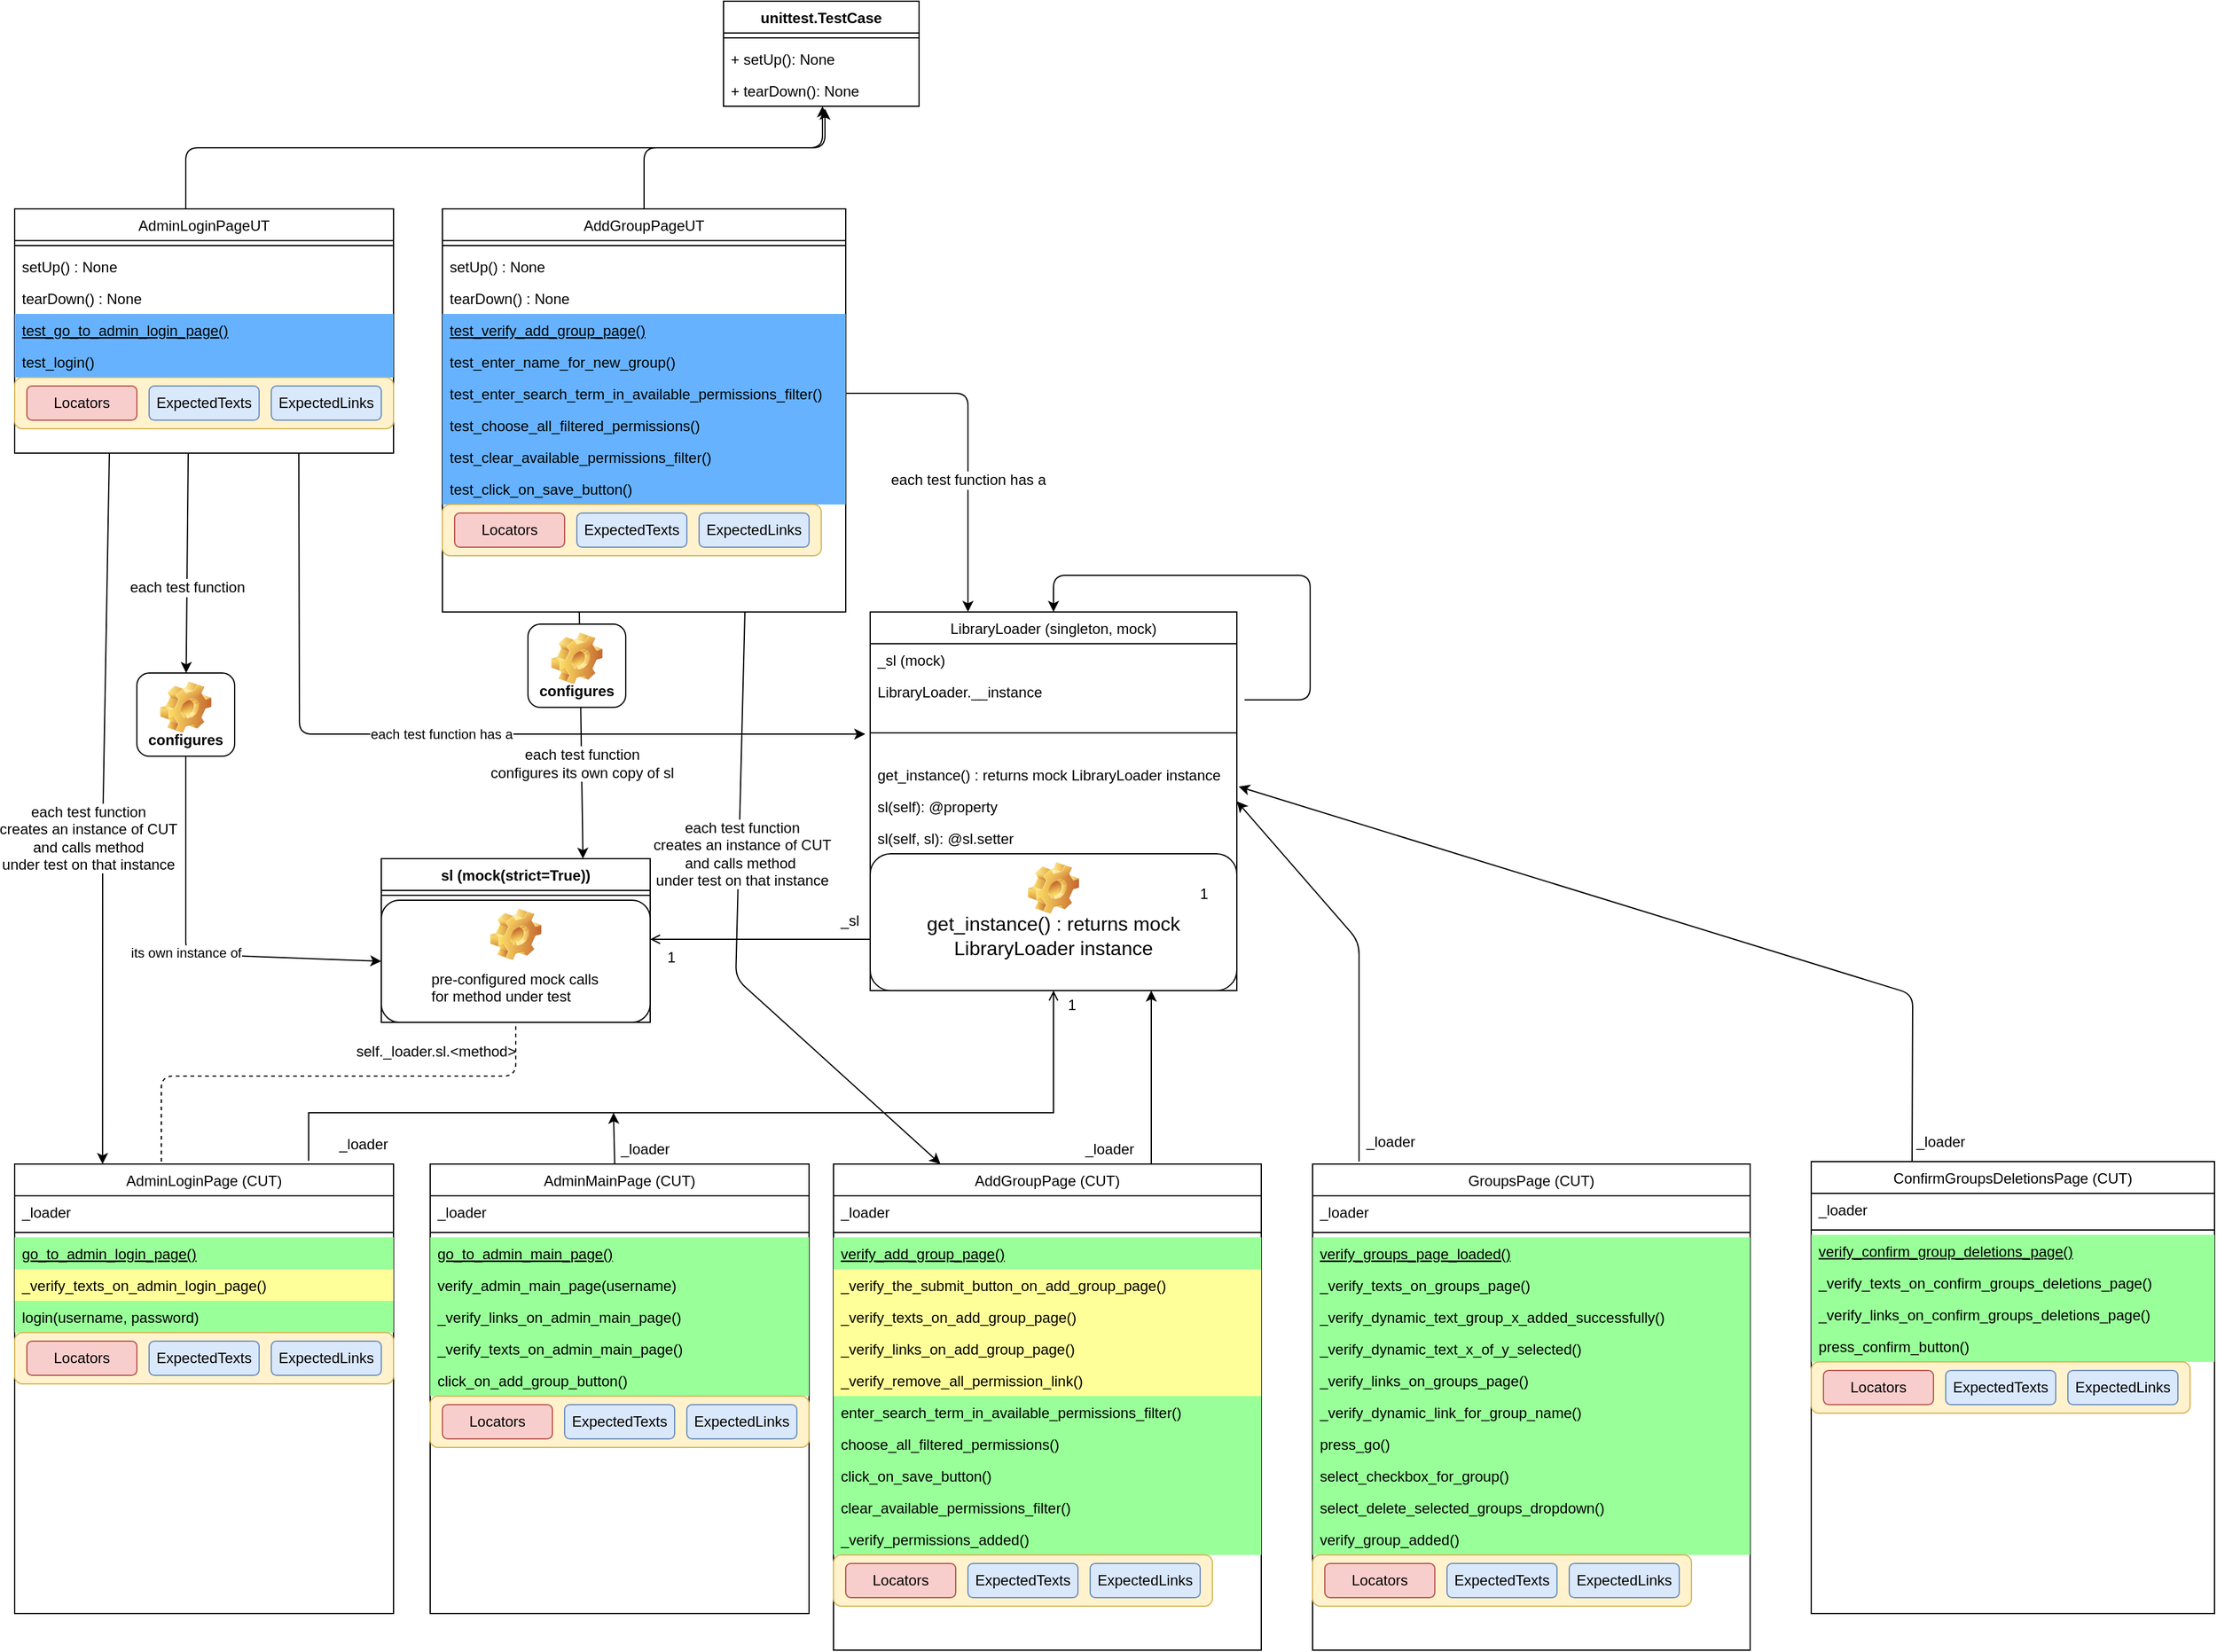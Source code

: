 <mxfile version="12.6.5" type="device"><diagram id="C5RBs43oDa-KdzZeNtuy" name="Page-1"><mxGraphModel dx="2408" dy="1980" grid="1" gridSize="10" guides="1" tooltips="1" connect="1" arrows="1" fold="1" page="1" pageScale="1" pageWidth="827" pageHeight="1169" math="0" shadow="0"><root><mxCell id="WIyWlLk6GJQsqaUBKTNV-0"/><mxCell id="WIyWlLk6GJQsqaUBKTNV-1" parent="WIyWlLk6GJQsqaUBKTNV-0"/><mxCell id="zkfFHV4jXpPFQw0GAbJ--6" value="AdminLoginPage (CUT)" style="swimlane;fontStyle=0;align=center;verticalAlign=top;childLayout=stackLayout;horizontal=1;startSize=26;horizontalStack=0;resizeParent=1;resizeLast=0;collapsible=1;marginBottom=0;rounded=0;shadow=0;strokeWidth=1;" parent="WIyWlLk6GJQsqaUBKTNV-1" vertex="1"><mxGeometry x="-260" y="352" width="310" height="368" as="geometry"><mxRectangle x="130" y="380" width="160" height="26" as="alternateBounds"/></mxGeometry></mxCell><mxCell id="zkfFHV4jXpPFQw0GAbJ--8" value="_loader" style="text;align=left;verticalAlign=top;spacingLeft=4;spacingRight=4;overflow=hidden;rotatable=0;points=[[0,0.5],[1,0.5]];portConstraint=eastwest;rounded=0;shadow=0;html=0;" parent="zkfFHV4jXpPFQw0GAbJ--6" vertex="1"><mxGeometry y="26" width="310" height="26" as="geometry"/></mxCell><mxCell id="zkfFHV4jXpPFQw0GAbJ--9" value="" style="line;html=1;strokeWidth=1;align=left;verticalAlign=middle;spacingTop=-1;spacingLeft=3;spacingRight=3;rotatable=0;labelPosition=right;points=[];portConstraint=eastwest;" parent="zkfFHV4jXpPFQw0GAbJ--6" vertex="1"><mxGeometry y="52" width="310" height="8" as="geometry"/></mxCell><mxCell id="zkfFHV4jXpPFQw0GAbJ--10" value="go_to_admin_login_page()" style="text;align=left;verticalAlign=top;spacingLeft=4;spacingRight=4;overflow=hidden;rotatable=0;points=[[0,0.5],[1,0.5]];portConstraint=eastwest;fontStyle=4;fillColor=#99FF99;" parent="zkfFHV4jXpPFQw0GAbJ--6" vertex="1"><mxGeometry y="60" width="310" height="26" as="geometry"/></mxCell><mxCell id="zkfFHV4jXpPFQw0GAbJ--11" value="_verify_texts_on_admin_login_page()&#10;" style="text;align=left;verticalAlign=top;spacingLeft=4;spacingRight=4;overflow=hidden;rotatable=0;points=[[0,0.5],[1,0.5]];portConstraint=eastwest;fillColor=#FFFF99;" parent="zkfFHV4jXpPFQw0GAbJ--6" vertex="1"><mxGeometry y="86" width="310" height="26" as="geometry"/></mxCell><mxCell id="45nEf61twgFNZZXintzG-1" value="login(username, password)" style="text;align=left;verticalAlign=top;spacingLeft=4;spacingRight=4;overflow=hidden;rotatable=0;points=[[0,0.5],[1,0.5]];portConstraint=eastwest;fillColor=#99FF99;" parent="zkfFHV4jXpPFQw0GAbJ--6" vertex="1"><mxGeometry y="112" width="310" height="26" as="geometry"/></mxCell><mxCell id="45nEf61twgFNZZXintzG-102" value="" style="group" parent="zkfFHV4jXpPFQw0GAbJ--6" vertex="1" connectable="0"><mxGeometry y="138" width="310" height="42" as="geometry"/></mxCell><mxCell id="45nEf61twgFNZZXintzG-103" value="" style="rounded=1;whiteSpace=wrap;html=1;fillColor=#fff2cc;strokeColor=#d6b656;" parent="45nEf61twgFNZZXintzG-102" vertex="1"><mxGeometry width="310" height="42" as="geometry"/></mxCell><mxCell id="45nEf61twgFNZZXintzG-104" value="Locators" style="rounded=1;whiteSpace=wrap;html=1;fillColor=#f8cecc;strokeColor=#b85450;" parent="45nEf61twgFNZZXintzG-102" vertex="1"><mxGeometry x="10" y="7" width="90" height="28" as="geometry"/></mxCell><mxCell id="45nEf61twgFNZZXintzG-105" value="ExpectedTexts" style="rounded=1;whiteSpace=wrap;html=1;fillColor=#dae8fc;strokeColor=#6c8ebf;" parent="45nEf61twgFNZZXintzG-102" vertex="1"><mxGeometry x="110" y="7" width="90" height="28" as="geometry"/></mxCell><mxCell id="45nEf61twgFNZZXintzG-106" value="ExpectedLinks" style="rounded=1;whiteSpace=wrap;html=1;fillColor=#dae8fc;strokeColor=#6c8ebf;" parent="45nEf61twgFNZZXintzG-102" vertex="1"><mxGeometry x="210" y="7" width="90" height="28" as="geometry"/></mxCell><mxCell id="zkfFHV4jXpPFQw0GAbJ--17" value="LibraryLoader (singleton, mock)" style="swimlane;fontStyle=0;align=center;verticalAlign=top;childLayout=stackLayout;horizontal=1;startSize=26;horizontalStack=0;resizeParent=1;resizeLast=0;collapsible=1;marginBottom=0;rounded=0;shadow=0;strokeWidth=1;" parent="WIyWlLk6GJQsqaUBKTNV-1" vertex="1"><mxGeometry x="440" y="-100" width="300" height="310" as="geometry"><mxRectangle x="550" y="140" width="160" height="26" as="alternateBounds"/></mxGeometry></mxCell><mxCell id="zkfFHV4jXpPFQw0GAbJ--18" value="_sl (mock)" style="text;align=left;verticalAlign=top;spacingLeft=4;spacingRight=4;overflow=hidden;rotatable=0;points=[[0,0.5],[1,0.5]];portConstraint=eastwest;" parent="zkfFHV4jXpPFQw0GAbJ--17" vertex="1"><mxGeometry y="26" width="300" height="26" as="geometry"/></mxCell><mxCell id="45nEf61twgFNZZXintzG-6" value="LibraryLoader.__instance" style="text;align=left;verticalAlign=top;spacingLeft=4;spacingRight=4;overflow=hidden;rotatable=0;points=[[0,0.5],[1,0.5]];portConstraint=eastwest;" parent="zkfFHV4jXpPFQw0GAbJ--17" vertex="1"><mxGeometry y="52" width="300" height="26" as="geometry"/></mxCell><mxCell id="zkfFHV4jXpPFQw0GAbJ--23" value="" style="line;html=1;strokeWidth=1;align=left;verticalAlign=middle;spacingTop=-1;spacingLeft=3;spacingRight=3;rotatable=0;labelPosition=right;points=[];portConstraint=eastwest;" parent="zkfFHV4jXpPFQw0GAbJ--17" vertex="1"><mxGeometry y="78" width="300" height="42" as="geometry"/></mxCell><mxCell id="zkfFHV4jXpPFQw0GAbJ--24" value="get_instance() : returns mock LibraryLoader instance&#10;" style="text;align=left;verticalAlign=top;spacingLeft=4;spacingRight=4;overflow=hidden;rotatable=0;points=[[0,0.5],[1,0.5]];portConstraint=eastwest;" parent="zkfFHV4jXpPFQw0GAbJ--17" vertex="1"><mxGeometry y="120" width="300" height="26" as="geometry"/></mxCell><mxCell id="zkfFHV4jXpPFQw0GAbJ--25" value="sl(self): @property" style="text;align=left;verticalAlign=top;spacingLeft=4;spacingRight=4;overflow=hidden;rotatable=0;points=[[0,0.5],[1,0.5]];portConstraint=eastwest;" parent="zkfFHV4jXpPFQw0GAbJ--17" vertex="1"><mxGeometry y="146" width="300" height="26" as="geometry"/></mxCell><mxCell id="45nEf61twgFNZZXintzG-7" value="" style="endArrow=classic;html=1;exitX=1.021;exitY=0.769;exitDx=0;exitDy=0;exitPerimeter=0;entryX=0.5;entryY=0;entryDx=0;entryDy=0;" parent="zkfFHV4jXpPFQw0GAbJ--17" source="45nEf61twgFNZZXintzG-6" target="zkfFHV4jXpPFQw0GAbJ--17" edge="1"><mxGeometry width="50" height="50" relative="1" as="geometry"><mxPoint x="192" y="140" as="sourcePoint"/><mxPoint x="242" y="90" as="targetPoint"/><Array as="points"><mxPoint x="360" y="72"/><mxPoint x="360" y="-30"/><mxPoint x="150" y="-30"/></Array></mxGeometry></mxCell><mxCell id="45nEf61twgFNZZXintzG-3" value="sl(self, sl): @sl.setter" style="text;align=left;verticalAlign=top;spacingLeft=4;spacingRight=4;overflow=hidden;rotatable=0;points=[[0,0.5],[1,0.5]];portConstraint=eastwest;" parent="zkfFHV4jXpPFQw0GAbJ--17" vertex="1"><mxGeometry y="172" width="300" height="26" as="geometry"/></mxCell><mxCell id="bn3jeHmSIqPoJ-VUPRIi-50" value="&lt;span style=&quot;font-size: medium ; font-weight: 400 ; white-space: normal&quot;&gt;get_instance() : returns mock LibraryLoader instance&lt;/span&gt;&lt;div style=&quot;font-size: medium ; font-weight: 400 ; white-space: normal ; padding: 0px ; margin: 0px&quot;&gt;&lt;br style=&quot;padding: 0px ; margin: 0px ; font-size: 12px ; white-space: nowrap&quot;&gt;&lt;/div&gt;" style="label;whiteSpace=wrap;html=1;align=center;verticalAlign=bottom;spacingLeft=0;spacingBottom=4;imageAlign=center;imageVerticalAlign=top;image=img/clipart/Gear_128x128.png" parent="zkfFHV4jXpPFQw0GAbJ--17" vertex="1"><mxGeometry y="198" width="300" height="112" as="geometry"/></mxCell><mxCell id="zkfFHV4jXpPFQw0GAbJ--26" value="" style="endArrow=open;shadow=0;strokeWidth=1;strokeColor=#000000;rounded=0;endFill=1;edgeStyle=elbowEdgeStyle;elbow=vertical;exitX=0.776;exitY=-0.007;exitDx=0;exitDy=0;exitPerimeter=0;" parent="WIyWlLk6GJQsqaUBKTNV-1" source="zkfFHV4jXpPFQw0GAbJ--6" target="zkfFHV4jXpPFQw0GAbJ--17" edge="1"><mxGeometry x="0.5" y="41" relative="1" as="geometry"><mxPoint x="380" y="192" as="sourcePoint"/><mxPoint x="540" y="192" as="targetPoint"/><mxPoint x="-40" y="32" as="offset"/><Array as="points"><mxPoint x="270" y="310"/></Array></mxGeometry></mxCell><mxCell id="zkfFHV4jXpPFQw0GAbJ--28" value="1" style="resizable=0;align=right;verticalAlign=bottom;labelBackgroundColor=none;fontSize=12;" parent="zkfFHV4jXpPFQw0GAbJ--26" connectable="0" vertex="1"><mxGeometry x="1" relative="1" as="geometry"><mxPoint x="20" y="20.44" as="offset"/></mxGeometry></mxCell><mxCell id="zkfFHV4jXpPFQw0GAbJ--29" value="_loader" style="text;html=1;resizable=0;points=[];;align=center;verticalAlign=middle;labelBackgroundColor=none;rounded=0;shadow=0;strokeWidth=1;fontSize=12;" parent="zkfFHV4jXpPFQw0GAbJ--26" vertex="1" connectable="0"><mxGeometry x="0.5" y="49" relative="1" as="geometry"><mxPoint x="-478.14" y="75" as="offset"/></mxGeometry></mxCell><mxCell id="45nEf61twgFNZZXintzG-9" value="1" style="resizable=0;align=right;verticalAlign=bottom;labelBackgroundColor=none;fontSize=12;" parent="WIyWlLk6GJQsqaUBKTNV-1" connectable="0" vertex="1"><mxGeometry x="740" y="370" as="geometry"><mxPoint x="-22" y="-230.56" as="offset"/></mxGeometry></mxCell><mxCell id="45nEf61twgFNZZXintzG-13" value="AdminMainPage (CUT)" style="swimlane;fontStyle=0;align=center;verticalAlign=top;childLayout=stackLayout;horizontal=1;startSize=26;horizontalStack=0;resizeParent=1;resizeLast=0;collapsible=1;marginBottom=0;rounded=0;shadow=0;strokeWidth=1;" parent="WIyWlLk6GJQsqaUBKTNV-1" vertex="1"><mxGeometry x="80" y="352" width="310" height="368" as="geometry"><mxRectangle x="130" y="380" width="160" height="26" as="alternateBounds"/></mxGeometry></mxCell><mxCell id="45nEf61twgFNZZXintzG-15" value="_loader" style="text;align=left;verticalAlign=top;spacingLeft=4;spacingRight=4;overflow=hidden;rotatable=0;points=[[0,0.5],[1,0.5]];portConstraint=eastwest;rounded=0;shadow=0;html=0;" parent="45nEf61twgFNZZXintzG-13" vertex="1"><mxGeometry y="26" width="310" height="26" as="geometry"/></mxCell><mxCell id="45nEf61twgFNZZXintzG-16" value="" style="line;html=1;strokeWidth=1;align=left;verticalAlign=middle;spacingTop=-1;spacingLeft=3;spacingRight=3;rotatable=0;labelPosition=right;points=[];portConstraint=eastwest;" parent="45nEf61twgFNZZXintzG-13" vertex="1"><mxGeometry y="52" width="310" height="8" as="geometry"/></mxCell><mxCell id="45nEf61twgFNZZXintzG-17" value="go_to_admin_main_page()" style="text;align=left;verticalAlign=top;spacingLeft=4;spacingRight=4;overflow=hidden;rotatable=0;points=[[0,0.5],[1,0.5]];portConstraint=eastwest;fontStyle=4;fillColor=#99FF99;" parent="45nEf61twgFNZZXintzG-13" vertex="1"><mxGeometry y="60" width="310" height="26" as="geometry"/></mxCell><mxCell id="45nEf61twgFNZZXintzG-18" value="verify_admin_main_page(username)" style="text;align=left;verticalAlign=top;spacingLeft=4;spacingRight=4;overflow=hidden;rotatable=0;points=[[0,0.5],[1,0.5]];portConstraint=eastwest;fillColor=#99FF99;" parent="45nEf61twgFNZZXintzG-13" vertex="1"><mxGeometry y="86" width="310" height="26" as="geometry"/></mxCell><mxCell id="45nEf61twgFNZZXintzG-19" value="_verify_links_on_admin_main_page()&#10;" style="text;align=left;verticalAlign=top;spacingLeft=4;spacingRight=4;overflow=hidden;rotatable=0;points=[[0,0.5],[1,0.5]];portConstraint=eastwest;fillColor=#99FF99;" parent="45nEf61twgFNZZXintzG-13" vertex="1"><mxGeometry y="112" width="310" height="26" as="geometry"/></mxCell><mxCell id="45nEf61twgFNZZXintzG-20" value="_verify_texts_on_admin_main_page()" style="text;align=left;verticalAlign=top;spacingLeft=4;spacingRight=4;overflow=hidden;rotatable=0;points=[[0,0.5],[1,0.5]];portConstraint=eastwest;fillColor=#99FF99;" parent="45nEf61twgFNZZXintzG-13" vertex="1"><mxGeometry y="138" width="310" height="26" as="geometry"/></mxCell><mxCell id="45nEf61twgFNZZXintzG-2" value="click_on_add_group_button()" style="text;align=left;verticalAlign=top;spacingLeft=4;spacingRight=4;overflow=hidden;rotatable=0;points=[[0,0.5],[1,0.5]];portConstraint=eastwest;fillColor=#99FF99;" parent="45nEf61twgFNZZXintzG-13" vertex="1"><mxGeometry y="164" width="310" height="26" as="geometry"/></mxCell><mxCell id="JrODPEJ2eYN3yKJltWJK-0" value="" style="group" parent="45nEf61twgFNZZXintzG-13" vertex="1" connectable="0"><mxGeometry y="190" width="310" height="42" as="geometry"/></mxCell><mxCell id="JrODPEJ2eYN3yKJltWJK-1" value="" style="rounded=1;whiteSpace=wrap;html=1;fillColor=#fff2cc;strokeColor=#d6b656;" parent="JrODPEJ2eYN3yKJltWJK-0" vertex="1"><mxGeometry width="310" height="42" as="geometry"/></mxCell><mxCell id="JrODPEJ2eYN3yKJltWJK-2" value="Locators" style="rounded=1;whiteSpace=wrap;html=1;fillColor=#f8cecc;strokeColor=#b85450;" parent="JrODPEJ2eYN3yKJltWJK-0" vertex="1"><mxGeometry x="10" y="7" width="90" height="28" as="geometry"/></mxCell><mxCell id="JrODPEJ2eYN3yKJltWJK-3" value="ExpectedTexts" style="rounded=1;whiteSpace=wrap;html=1;fillColor=#dae8fc;strokeColor=#6c8ebf;" parent="JrODPEJ2eYN3yKJltWJK-0" vertex="1"><mxGeometry x="110" y="7" width="90" height="28" as="geometry"/></mxCell><mxCell id="JrODPEJ2eYN3yKJltWJK-4" value="ExpectedLinks" style="rounded=1;whiteSpace=wrap;html=1;fillColor=#dae8fc;strokeColor=#6c8ebf;" parent="JrODPEJ2eYN3yKJltWJK-0" vertex="1"><mxGeometry x="210" y="7" width="90" height="28" as="geometry"/></mxCell><mxCell id="45nEf61twgFNZZXintzG-21" value="AddGroupPage (CUT)" style="swimlane;fontStyle=0;align=center;verticalAlign=top;childLayout=stackLayout;horizontal=1;startSize=26;horizontalStack=0;resizeParent=1;resizeLast=0;collapsible=1;marginBottom=0;rounded=0;shadow=0;strokeWidth=1;" parent="WIyWlLk6GJQsqaUBKTNV-1" vertex="1"><mxGeometry x="410" y="352" width="350" height="398" as="geometry"><mxRectangle x="130" y="380" width="160" height="26" as="alternateBounds"/></mxGeometry></mxCell><mxCell id="45nEf61twgFNZZXintzG-23" value="_loader" style="text;align=left;verticalAlign=top;spacingLeft=4;spacingRight=4;overflow=hidden;rotatable=0;points=[[0,0.5],[1,0.5]];portConstraint=eastwest;rounded=0;shadow=0;html=0;" parent="45nEf61twgFNZZXintzG-21" vertex="1"><mxGeometry y="26" width="350" height="26" as="geometry"/></mxCell><mxCell id="45nEf61twgFNZZXintzG-24" value="" style="line;html=1;strokeWidth=1;align=left;verticalAlign=middle;spacingTop=-1;spacingLeft=3;spacingRight=3;rotatable=0;labelPosition=right;points=[];portConstraint=eastwest;" parent="45nEf61twgFNZZXintzG-21" vertex="1"><mxGeometry y="52" width="350" height="8" as="geometry"/></mxCell><mxCell id="45nEf61twgFNZZXintzG-25" value="verify_add_group_page()" style="text;align=left;verticalAlign=top;spacingLeft=4;spacingRight=4;overflow=hidden;rotatable=0;points=[[0,0.5],[1,0.5]];portConstraint=eastwest;fontStyle=4;fillColor=#99FF99;" parent="45nEf61twgFNZZXintzG-21" vertex="1"><mxGeometry y="60" width="350" height="26" as="geometry"/></mxCell><mxCell id="45nEf61twgFNZZXintzG-26" value="_verify_the_submit_button_on_add_group_page()" style="text;align=left;verticalAlign=top;spacingLeft=4;spacingRight=4;overflow=hidden;rotatable=0;points=[[0,0.5],[1,0.5]];portConstraint=eastwest;fillColor=#FFFF99;" parent="45nEf61twgFNZZXintzG-21" vertex="1"><mxGeometry y="86" width="350" height="26" as="geometry"/></mxCell><mxCell id="45nEf61twgFNZZXintzG-27" value="_verify_texts_on_add_group_page()&#10;" style="text;align=left;verticalAlign=top;spacingLeft=4;spacingRight=4;overflow=hidden;rotatable=0;points=[[0,0.5],[1,0.5]];portConstraint=eastwest;fillColor=#FFFF99;" parent="45nEf61twgFNZZXintzG-21" vertex="1"><mxGeometry y="112" width="350" height="26" as="geometry"/></mxCell><mxCell id="45nEf61twgFNZZXintzG-28" value="_verify_links_on_add_group_page()" style="text;align=left;verticalAlign=top;spacingLeft=4;spacingRight=4;overflow=hidden;rotatable=0;points=[[0,0.5],[1,0.5]];portConstraint=eastwest;fillColor=#FFFF99;" parent="45nEf61twgFNZZXintzG-21" vertex="1"><mxGeometry y="138" width="350" height="26" as="geometry"/></mxCell><mxCell id="45nEf61twgFNZZXintzG-41" value="_verify_remove_all_permission_link()" style="text;align=left;verticalAlign=top;spacingLeft=4;spacingRight=4;overflow=hidden;rotatable=0;points=[[0,0.5],[1,0.5]];portConstraint=eastwest;fillColor=#FFFF99;" parent="45nEf61twgFNZZXintzG-21" vertex="1"><mxGeometry y="164" width="350" height="26" as="geometry"/></mxCell><mxCell id="45nEf61twgFNZZXintzG-42" value="enter_search_term_in_available_permissions_filter()" style="text;align=left;verticalAlign=top;spacingLeft=4;spacingRight=4;overflow=hidden;rotatable=0;points=[[0,0.5],[1,0.5]];portConstraint=eastwest;fillColor=#99FF99;" parent="45nEf61twgFNZZXintzG-21" vertex="1"><mxGeometry y="190" width="350" height="26" as="geometry"/></mxCell><mxCell id="45nEf61twgFNZZXintzG-43" value="choose_all_filtered_permissions()" style="text;align=left;verticalAlign=top;spacingLeft=4;spacingRight=4;overflow=hidden;rotatable=0;points=[[0,0.5],[1,0.5]];portConstraint=eastwest;fillColor=#99FF99;" parent="45nEf61twgFNZZXintzG-21" vertex="1"><mxGeometry y="216" width="350" height="26" as="geometry"/></mxCell><mxCell id="45nEf61twgFNZZXintzG-46" value="click_on_save_button()" style="text;align=left;verticalAlign=top;spacingLeft=4;spacingRight=4;overflow=hidden;rotatable=0;points=[[0,0.5],[1,0.5]];portConstraint=eastwest;fillColor=#99FF99;" parent="45nEf61twgFNZZXintzG-21" vertex="1"><mxGeometry y="242" width="350" height="26" as="geometry"/></mxCell><mxCell id="45nEf61twgFNZZXintzG-45" value="clear_available_permissions_filter()" style="text;align=left;verticalAlign=top;spacingLeft=4;spacingRight=4;overflow=hidden;rotatable=0;points=[[0,0.5],[1,0.5]];portConstraint=eastwest;fillColor=#99FF99;" parent="45nEf61twgFNZZXintzG-21" vertex="1"><mxGeometry y="268" width="350" height="26" as="geometry"/></mxCell><mxCell id="45nEf61twgFNZZXintzG-44" value="_verify_permissions_added()" style="text;align=left;verticalAlign=top;spacingLeft=4;spacingRight=4;overflow=hidden;rotatable=0;points=[[0,0.5],[1,0.5]];portConstraint=eastwest;fillColor=#99FF99;" parent="45nEf61twgFNZZXintzG-21" vertex="1"><mxGeometry y="294" width="350" height="26" as="geometry"/></mxCell><mxCell id="45nEf61twgFNZZXintzG-113" value="" style="group" parent="45nEf61twgFNZZXintzG-21" vertex="1" connectable="0"><mxGeometry y="320" width="350" height="42" as="geometry"/></mxCell><mxCell id="45nEf61twgFNZZXintzG-114" value="" style="rounded=1;whiteSpace=wrap;html=1;fillColor=#fff2cc;strokeColor=#d6b656;" parent="45nEf61twgFNZZXintzG-113" vertex="1"><mxGeometry width="310" height="42" as="geometry"/></mxCell><mxCell id="45nEf61twgFNZZXintzG-115" value="Locators" style="rounded=1;whiteSpace=wrap;html=1;fillColor=#f8cecc;strokeColor=#b85450;" parent="45nEf61twgFNZZXintzG-113" vertex="1"><mxGeometry x="10" y="7" width="90" height="28" as="geometry"/></mxCell><mxCell id="45nEf61twgFNZZXintzG-116" value="ExpectedTexts" style="rounded=1;whiteSpace=wrap;html=1;fillColor=#dae8fc;strokeColor=#6c8ebf;" parent="45nEf61twgFNZZXintzG-113" vertex="1"><mxGeometry x="110" y="7" width="90" height="28" as="geometry"/></mxCell><mxCell id="45nEf61twgFNZZXintzG-117" value="ExpectedLinks" style="rounded=1;whiteSpace=wrap;html=1;fillColor=#dae8fc;strokeColor=#6c8ebf;" parent="45nEf61twgFNZZXintzG-113" vertex="1"><mxGeometry x="210" y="7" width="90" height="28" as="geometry"/></mxCell><mxCell id="45nEf61twgFNZZXintzG-29" value="" style="endArrow=classic;html=1;" parent="WIyWlLk6GJQsqaUBKTNV-1" source="45nEf61twgFNZZXintzG-13" edge="1"><mxGeometry width="50" height="50" relative="1" as="geometry"><mxPoint x="230" y="331.289" as="sourcePoint"/><mxPoint x="230" y="310" as="targetPoint"/></mxGeometry></mxCell><mxCell id="45nEf61twgFNZZXintzG-34" value="_loader" style="text;align=left;verticalAlign=top;spacingLeft=4;spacingRight=4;overflow=hidden;rotatable=0;points=[[0,0.5],[1,0.5]];portConstraint=eastwest;rounded=0;shadow=0;html=0;" parent="WIyWlLk6GJQsqaUBKTNV-1" vertex="1"><mxGeometry x="230" y="326" width="60" height="26" as="geometry"/></mxCell><mxCell id="45nEf61twgFNZZXintzG-35" value="_loader" style="text;align=left;verticalAlign=top;spacingLeft=4;spacingRight=4;overflow=hidden;rotatable=0;points=[[0,0.5],[1,0.5]];portConstraint=eastwest;rounded=0;shadow=0;html=0;" parent="WIyWlLk6GJQsqaUBKTNV-1" vertex="1"><mxGeometry x="610" y="326" width="60" height="26" as="geometry"/></mxCell><mxCell id="45nEf61twgFNZZXintzG-47" value="GroupsPage (CUT)" style="swimlane;fontStyle=0;align=center;verticalAlign=top;childLayout=stackLayout;horizontal=1;startSize=26;horizontalStack=0;resizeParent=1;resizeLast=0;collapsible=1;marginBottom=0;rounded=0;shadow=0;strokeWidth=1;" parent="WIyWlLk6GJQsqaUBKTNV-1" vertex="1"><mxGeometry x="802" y="352" width="358" height="398" as="geometry"><mxRectangle x="130" y="380" width="160" height="26" as="alternateBounds"/></mxGeometry></mxCell><mxCell id="45nEf61twgFNZZXintzG-49" value="_loader" style="text;align=left;verticalAlign=top;spacingLeft=4;spacingRight=4;overflow=hidden;rotatable=0;points=[[0,0.5],[1,0.5]];portConstraint=eastwest;rounded=0;shadow=0;html=0;" parent="45nEf61twgFNZZXintzG-47" vertex="1"><mxGeometry y="26" width="358" height="26" as="geometry"/></mxCell><mxCell id="45nEf61twgFNZZXintzG-50" value="" style="line;html=1;strokeWidth=1;align=left;verticalAlign=middle;spacingTop=-1;spacingLeft=3;spacingRight=3;rotatable=0;labelPosition=right;points=[];portConstraint=eastwest;" parent="45nEf61twgFNZZXintzG-47" vertex="1"><mxGeometry y="52" width="358" height="8" as="geometry"/></mxCell><mxCell id="45nEf61twgFNZZXintzG-51" value="verify_groups_page_loaded()" style="text;align=left;verticalAlign=top;spacingLeft=4;spacingRight=4;overflow=hidden;rotatable=0;points=[[0,0.5],[1,0.5]];portConstraint=eastwest;fontStyle=4;shadow=0;fillColor=#99FF99;" parent="45nEf61twgFNZZXintzG-47" vertex="1"><mxGeometry y="60" width="358" height="26" as="geometry"/></mxCell><mxCell id="45nEf61twgFNZZXintzG-52" value="_verify_texts_on_groups_page()" style="text;align=left;verticalAlign=top;spacingLeft=4;spacingRight=4;overflow=hidden;rotatable=0;points=[[0,0.5],[1,0.5]];portConstraint=eastwest;shadow=0;fillColor=#99FF99;" parent="45nEf61twgFNZZXintzG-47" vertex="1"><mxGeometry y="86" width="358" height="26" as="geometry"/></mxCell><mxCell id="45nEf61twgFNZZXintzG-53" value="_verify_dynamic_text_group_x_added_successfully()" style="text;align=left;verticalAlign=top;spacingLeft=4;spacingRight=4;overflow=hidden;rotatable=0;points=[[0,0.5],[1,0.5]];portConstraint=eastwest;shadow=0;fillColor=#99FF99;" parent="45nEf61twgFNZZXintzG-47" vertex="1"><mxGeometry y="112" width="358" height="26" as="geometry"/></mxCell><mxCell id="45nEf61twgFNZZXintzG-54" value="_verify_dynamic_text_x_of_y_selected()" style="text;align=left;verticalAlign=top;spacingLeft=4;spacingRight=4;overflow=hidden;rotatable=0;points=[[0,0.5],[1,0.5]];portConstraint=eastwest;shadow=0;fillColor=#99FF99;" parent="45nEf61twgFNZZXintzG-47" vertex="1"><mxGeometry y="138" width="358" height="26" as="geometry"/></mxCell><mxCell id="45nEf61twgFNZZXintzG-56" value="_verify_links_on_groups_page()&#10;" style="text;align=left;verticalAlign=top;spacingLeft=4;spacingRight=4;overflow=hidden;rotatable=0;points=[[0,0.5],[1,0.5]];portConstraint=eastwest;shadow=0;fillColor=#99FF99;" parent="45nEf61twgFNZZXintzG-47" vertex="1"><mxGeometry y="164" width="358" height="26" as="geometry"/></mxCell><mxCell id="45nEf61twgFNZZXintzG-57" value="_verify_dynamic_link_for_group_name()" style="text;align=left;verticalAlign=top;spacingLeft=4;spacingRight=4;overflow=hidden;rotatable=0;points=[[0,0.5],[1,0.5]];portConstraint=eastwest;shadow=0;fillColor=#99FF99;" parent="45nEf61twgFNZZXintzG-47" vertex="1"><mxGeometry y="190" width="358" height="26" as="geometry"/></mxCell><mxCell id="45nEf61twgFNZZXintzG-61" value="press_go()" style="text;align=left;verticalAlign=top;spacingLeft=4;spacingRight=4;overflow=hidden;rotatable=0;points=[[0,0.5],[1,0.5]];portConstraint=eastwest;shadow=0;fillColor=#99FF99;" parent="45nEf61twgFNZZXintzG-47" vertex="1"><mxGeometry y="216" width="358" height="26" as="geometry"/></mxCell><mxCell id="45nEf61twgFNZZXintzG-59" value="select_checkbox_for_group()" style="text;align=left;verticalAlign=top;spacingLeft=4;spacingRight=4;overflow=hidden;rotatable=0;points=[[0,0.5],[1,0.5]];portConstraint=eastwest;shadow=0;fillColor=#99FF99;" parent="45nEf61twgFNZZXintzG-47" vertex="1"><mxGeometry y="242" width="358" height="26" as="geometry"/></mxCell><mxCell id="45nEf61twgFNZZXintzG-60" value="select_delete_selected_groups_dropdown()" style="text;align=left;verticalAlign=top;spacingLeft=4;spacingRight=4;overflow=hidden;rotatable=0;points=[[0,0.5],[1,0.5]];portConstraint=eastwest;shadow=0;fillColor=#99FF99;" parent="45nEf61twgFNZZXintzG-47" vertex="1"><mxGeometry y="268" width="358" height="26" as="geometry"/></mxCell><mxCell id="45nEf61twgFNZZXintzG-58" value="verify_group_added()" style="text;align=left;verticalAlign=top;spacingLeft=4;spacingRight=4;overflow=hidden;rotatable=0;points=[[0,0.5],[1,0.5]];portConstraint=eastwest;shadow=0;fillColor=#99FF99;" parent="45nEf61twgFNZZXintzG-47" vertex="1"><mxGeometry y="294" width="358" height="26" as="geometry"/></mxCell><mxCell id="45nEf61twgFNZZXintzG-120" value="" style="group" parent="45nEf61twgFNZZXintzG-47" vertex="1" connectable="0"><mxGeometry y="320" width="358" height="42" as="geometry"/></mxCell><mxCell id="45nEf61twgFNZZXintzG-121" value="" style="rounded=1;whiteSpace=wrap;html=1;fillColor=#fff2cc;strokeColor=#d6b656;" parent="45nEf61twgFNZZXintzG-120" vertex="1"><mxGeometry width="310" height="42" as="geometry"/></mxCell><mxCell id="45nEf61twgFNZZXintzG-122" value="Locators" style="rounded=1;whiteSpace=wrap;html=1;fillColor=#f8cecc;strokeColor=#b85450;" parent="45nEf61twgFNZZXintzG-120" vertex="1"><mxGeometry x="10" y="7" width="90" height="28" as="geometry"/></mxCell><mxCell id="45nEf61twgFNZZXintzG-123" value="ExpectedTexts" style="rounded=1;whiteSpace=wrap;html=1;fillColor=#dae8fc;strokeColor=#6c8ebf;" parent="45nEf61twgFNZZXintzG-120" vertex="1"><mxGeometry x="110" y="7" width="90" height="28" as="geometry"/></mxCell><mxCell id="45nEf61twgFNZZXintzG-124" value="ExpectedLinks" style="rounded=1;whiteSpace=wrap;html=1;fillColor=#dae8fc;strokeColor=#6c8ebf;" parent="45nEf61twgFNZZXintzG-120" vertex="1"><mxGeometry x="210" y="7" width="90" height="28" as="geometry"/></mxCell><mxCell id="45nEf61twgFNZZXintzG-62" value="" style="endArrow=classic;html=1;entryX=1;entryY=0.5;entryDx=0;entryDy=0;" parent="WIyWlLk6GJQsqaUBKTNV-1" target="zkfFHV4jXpPFQw0GAbJ--17" edge="1"><mxGeometry width="50" height="50" relative="1" as="geometry"><mxPoint x="840" y="350" as="sourcePoint"/><mxPoint x="890" y="300" as="targetPoint"/><Array as="points"><mxPoint x="840" y="271"/><mxPoint x="840" y="170"/></Array></mxGeometry></mxCell><mxCell id="45nEf61twgFNZZXintzG-63" value="_loader" style="text;align=left;verticalAlign=top;spacingLeft=4;spacingRight=4;overflow=hidden;rotatable=0;points=[[0,0.5],[1,0.5]];portConstraint=eastwest;rounded=0;shadow=0;html=0;" parent="WIyWlLk6GJQsqaUBKTNV-1" vertex="1"><mxGeometry x="840" y="320" width="60" height="26" as="geometry"/></mxCell><mxCell id="45nEf61twgFNZZXintzG-64" value="ConfirmGroupsDeletionsPage (CUT)" style="swimlane;fontStyle=0;align=center;verticalAlign=top;childLayout=stackLayout;horizontal=1;startSize=26;horizontalStack=0;resizeParent=1;resizeLast=0;collapsible=1;marginBottom=0;rounded=0;shadow=0;strokeWidth=1;" parent="WIyWlLk6GJQsqaUBKTNV-1" vertex="1"><mxGeometry x="1210" y="350" width="330" height="370" as="geometry"><mxRectangle x="130" y="380" width="160" height="26" as="alternateBounds"/></mxGeometry></mxCell><mxCell id="45nEf61twgFNZZXintzG-66" value="_loader" style="text;align=left;verticalAlign=top;spacingLeft=4;spacingRight=4;overflow=hidden;rotatable=0;points=[[0,0.5],[1,0.5]];portConstraint=eastwest;rounded=0;shadow=0;html=0;" parent="45nEf61twgFNZZXintzG-64" vertex="1"><mxGeometry y="26" width="330" height="26" as="geometry"/></mxCell><mxCell id="45nEf61twgFNZZXintzG-67" value="" style="line;html=1;strokeWidth=1;align=left;verticalAlign=middle;spacingTop=-1;spacingLeft=3;spacingRight=3;rotatable=0;labelPosition=right;points=[];portConstraint=eastwest;" parent="45nEf61twgFNZZXintzG-64" vertex="1"><mxGeometry y="52" width="330" height="8" as="geometry"/></mxCell><mxCell id="45nEf61twgFNZZXintzG-68" value="verify_confirm_group_deletions_page()" style="text;align=left;verticalAlign=top;spacingLeft=4;spacingRight=4;overflow=hidden;rotatable=0;points=[[0,0.5],[1,0.5]];portConstraint=eastwest;fontStyle=4;fillColor=#99FF99;" parent="45nEf61twgFNZZXintzG-64" vertex="1"><mxGeometry y="60" width="330" height="26" as="geometry"/></mxCell><mxCell id="45nEf61twgFNZZXintzG-69" value="_verify_texts_on_confirm_groups_deletions_page()" style="text;align=left;verticalAlign=top;spacingLeft=4;spacingRight=4;overflow=hidden;rotatable=0;points=[[0,0.5],[1,0.5]];portConstraint=eastwest;fillColor=#99FF99;" parent="45nEf61twgFNZZXintzG-64" vertex="1"><mxGeometry y="86" width="330" height="26" as="geometry"/></mxCell><mxCell id="45nEf61twgFNZZXintzG-70" value="_verify_links_on_confirm_groups_deletions_page()" style="text;align=left;verticalAlign=top;spacingLeft=4;spacingRight=4;overflow=hidden;rotatable=0;points=[[0,0.5],[1,0.5]];portConstraint=eastwest;fillColor=#99FF99;" parent="45nEf61twgFNZZXintzG-64" vertex="1"><mxGeometry y="112" width="330" height="26" as="geometry"/></mxCell><mxCell id="45nEf61twgFNZZXintzG-71" value="press_confirm_button()" style="text;align=left;verticalAlign=top;spacingLeft=4;spacingRight=4;overflow=hidden;rotatable=0;points=[[0,0.5],[1,0.5]];portConstraint=eastwest;fillColor=#99FF99;" parent="45nEf61twgFNZZXintzG-64" vertex="1"><mxGeometry y="138" width="330" height="26" as="geometry"/></mxCell><mxCell id="45nEf61twgFNZZXintzG-101" value="" style="group" parent="45nEf61twgFNZZXintzG-64" vertex="1" connectable="0"><mxGeometry y="164" width="330" height="42" as="geometry"/></mxCell><mxCell id="45nEf61twgFNZZXintzG-96" value="" style="rounded=1;whiteSpace=wrap;html=1;fillColor=#fff2cc;strokeColor=#d6b656;" parent="45nEf61twgFNZZXintzG-101" vertex="1"><mxGeometry width="310" height="42" as="geometry"/></mxCell><mxCell id="45nEf61twgFNZZXintzG-97" value="Locators" style="rounded=1;whiteSpace=wrap;html=1;fillColor=#f8cecc;strokeColor=#b85450;" parent="45nEf61twgFNZZXintzG-101" vertex="1"><mxGeometry x="10" y="7" width="90" height="28" as="geometry"/></mxCell><mxCell id="45nEf61twgFNZZXintzG-99" value="ExpectedTexts" style="rounded=1;whiteSpace=wrap;html=1;fillColor=#dae8fc;strokeColor=#6c8ebf;" parent="45nEf61twgFNZZXintzG-101" vertex="1"><mxGeometry x="110" y="7" width="90" height="28" as="geometry"/></mxCell><mxCell id="45nEf61twgFNZZXintzG-100" value="ExpectedLinks" style="rounded=1;whiteSpace=wrap;html=1;fillColor=#dae8fc;strokeColor=#6c8ebf;" parent="45nEf61twgFNZZXintzG-101" vertex="1"><mxGeometry x="210" y="7" width="90" height="28" as="geometry"/></mxCell><mxCell id="45nEf61twgFNZZXintzG-73" value="" style="endArrow=classic;html=1;entryX=1.005;entryY=0.885;entryDx=0;entryDy=0;entryPerimeter=0;exitX=0.25;exitY=0;exitDx=0;exitDy=0;" parent="WIyWlLk6GJQsqaUBKTNV-1" source="45nEf61twgFNZZXintzG-64" target="zkfFHV4jXpPFQw0GAbJ--24" edge="1"><mxGeometry width="50" height="50" relative="1" as="geometry"><mxPoint x="850" y="360" as="sourcePoint"/><mxPoint x="710" y="180" as="targetPoint"/><Array as="points"><mxPoint x="1293" y="213"/></Array></mxGeometry></mxCell><mxCell id="45nEf61twgFNZZXintzG-74" value="_loader" style="text;align=left;verticalAlign=top;spacingLeft=4;spacingRight=4;overflow=hidden;rotatable=0;points=[[0,0.5],[1,0.5]];portConstraint=eastwest;rounded=0;shadow=0;html=0;" parent="WIyWlLk6GJQsqaUBKTNV-1" vertex="1"><mxGeometry x="1290" y="320" width="60" height="26" as="geometry"/></mxCell><mxCell id="bn3jeHmSIqPoJ-VUPRIi-5" value="AdminLoginPageUT" style="swimlane;fontStyle=0;align=center;verticalAlign=top;childLayout=stackLayout;horizontal=1;startSize=26;horizontalStack=0;resizeParent=1;resizeLast=0;collapsible=1;marginBottom=0;rounded=0;shadow=0;strokeWidth=1;" parent="WIyWlLk6GJQsqaUBKTNV-1" vertex="1"><mxGeometry x="-260" y="-430" width="310" height="200" as="geometry"><mxRectangle x="130" y="380" width="160" height="26" as="alternateBounds"/></mxGeometry></mxCell><mxCell id="bn3jeHmSIqPoJ-VUPRIi-7" value="" style="line;html=1;strokeWidth=1;align=left;verticalAlign=middle;spacingTop=-1;spacingLeft=3;spacingRight=3;rotatable=0;labelPosition=right;points=[];portConstraint=eastwest;" parent="bn3jeHmSIqPoJ-VUPRIi-5" vertex="1"><mxGeometry y="26" width="310" height="8" as="geometry"/></mxCell><mxCell id="bn3jeHmSIqPoJ-VUPRIi-19" value="setUp() : None" style="text;align=left;verticalAlign=top;spacingLeft=4;spacingRight=4;overflow=hidden;rotatable=0;points=[[0,0.5],[1,0.5]];portConstraint=eastwest;" parent="bn3jeHmSIqPoJ-VUPRIi-5" vertex="1"><mxGeometry y="34" width="310" height="26" as="geometry"/></mxCell><mxCell id="bn3jeHmSIqPoJ-VUPRIi-17" value="tearDown() : None" style="text;align=left;verticalAlign=top;spacingLeft=4;spacingRight=4;overflow=hidden;rotatable=0;points=[[0,0.5],[1,0.5]];portConstraint=eastwest;" parent="bn3jeHmSIqPoJ-VUPRIi-5" vertex="1"><mxGeometry y="60" width="310" height="26" as="geometry"/></mxCell><mxCell id="bn3jeHmSIqPoJ-VUPRIi-8" value="test_go_to_admin_login_page()" style="text;align=left;verticalAlign=top;spacingLeft=4;spacingRight=4;overflow=hidden;rotatable=0;points=[[0,0.5],[1,0.5]];portConstraint=eastwest;fontStyle=4;fillColor=#66B2FF;" parent="bn3jeHmSIqPoJ-VUPRIi-5" vertex="1"><mxGeometry y="86" width="310" height="26" as="geometry"/></mxCell><mxCell id="bn3jeHmSIqPoJ-VUPRIi-9" value="test_login() " style="text;align=left;verticalAlign=top;spacingLeft=4;spacingRight=4;overflow=hidden;rotatable=0;points=[[0,0.5],[1,0.5]];portConstraint=eastwest;fillColor=#66B2FF;" parent="bn3jeHmSIqPoJ-VUPRIi-5" vertex="1"><mxGeometry y="112" width="310" height="26" as="geometry"/></mxCell><mxCell id="bn3jeHmSIqPoJ-VUPRIi-18" value="" style="group" parent="bn3jeHmSIqPoJ-VUPRIi-5" vertex="1" connectable="0"><mxGeometry y="138" width="310" height="42" as="geometry"/></mxCell><mxCell id="bn3jeHmSIqPoJ-VUPRIi-12" value="" style="rounded=1;whiteSpace=wrap;html=1;fillColor=#fff2cc;strokeColor=#d6b656;" parent="bn3jeHmSIqPoJ-VUPRIi-18" vertex="1"><mxGeometry width="310" height="42" as="geometry"/></mxCell><mxCell id="bn3jeHmSIqPoJ-VUPRIi-13" value="Locators" style="rounded=1;whiteSpace=wrap;html=1;fillColor=#f8cecc;strokeColor=#b85450;" parent="bn3jeHmSIqPoJ-VUPRIi-18" vertex="1"><mxGeometry x="10" y="7" width="90" height="28" as="geometry"/></mxCell><mxCell id="bn3jeHmSIqPoJ-VUPRIi-14" value="ExpectedTexts" style="rounded=1;whiteSpace=wrap;html=1;fillColor=#dae8fc;strokeColor=#6c8ebf;" parent="bn3jeHmSIqPoJ-VUPRIi-18" vertex="1"><mxGeometry x="110" y="7" width="90" height="28" as="geometry"/></mxCell><mxCell id="bn3jeHmSIqPoJ-VUPRIi-15" value="ExpectedLinks" style="rounded=1;whiteSpace=wrap;html=1;fillColor=#dae8fc;strokeColor=#6c8ebf;" parent="bn3jeHmSIqPoJ-VUPRIi-18" vertex="1"><mxGeometry x="210" y="7" width="90" height="28" as="geometry"/></mxCell><mxCell id="bn3jeHmSIqPoJ-VUPRIi-25" value="_sl" style="text;html=1;resizable=0;points=[];;align=center;verticalAlign=middle;labelBackgroundColor=none;rounded=0;shadow=0;strokeWidth=1;fontSize=12;" parent="WIyWlLk6GJQsqaUBKTNV-1" vertex="1" connectable="0"><mxGeometry x="705.996" y="230" as="geometry"><mxPoint x="-283.14" y="-77" as="offset"/></mxGeometry></mxCell><mxCell id="bn3jeHmSIqPoJ-VUPRIi-26" value="1" style="text;html=1;resizable=0;points=[];;align=center;verticalAlign=middle;labelBackgroundColor=none;rounded=0;shadow=0;strokeWidth=1;fontSize=12;" parent="WIyWlLk6GJQsqaUBKTNV-1" vertex="1" connectable="0"><mxGeometry x="559.996" y="260" as="geometry"><mxPoint x="-283.14" y="-77" as="offset"/></mxGeometry></mxCell><mxCell id="bn3jeHmSIqPoJ-VUPRIi-27" value="" style="endArrow=open;shadow=0;strokeWidth=1;strokeColor=#000000;rounded=0;endFill=1;edgeStyle=elbowEdgeStyle;elbow=vertical;exitX=0;exitY=0.5;exitDx=0;exitDy=0;" parent="WIyWlLk6GJQsqaUBKTNV-1" source="zkfFHV4jXpPFQw0GAbJ--17" edge="1"><mxGeometry x="0.5" y="41" relative="1" as="geometry"><mxPoint x="-9.44" y="359.424" as="sourcePoint"/><mxPoint x="260" y="168" as="targetPoint"/><mxPoint x="-40" y="32" as="offset"/><Array as="points"><mxPoint x="270" y="168"/></Array></mxGeometry></mxCell><mxCell id="bn3jeHmSIqPoJ-VUPRIi-28" value="" style="resizable=0;align=right;verticalAlign=bottom;labelBackgroundColor=none;fontSize=12;" parent="bn3jeHmSIqPoJ-VUPRIi-27" connectable="0" vertex="1"><mxGeometry x="1" relative="1" as="geometry"><mxPoint x="-7" y="20.44" as="offset"/></mxGeometry></mxCell><mxCell id="bn3jeHmSIqPoJ-VUPRIi-30" value="" style="group" parent="WIyWlLk6GJQsqaUBKTNV-1" vertex="1" connectable="0"><mxGeometry x="40" y="102" width="220" height="140" as="geometry"/></mxCell><mxCell id="bn3jeHmSIqPoJ-VUPRIi-20" value="sl (mock(strict=True))" style="swimlane;fontStyle=1;align=center;verticalAlign=top;childLayout=stackLayout;horizontal=1;startSize=26;horizontalStack=0;resizeParent=1;resizeParentMax=0;resizeLast=0;collapsible=1;marginBottom=0;" parent="bn3jeHmSIqPoJ-VUPRIi-30" vertex="1"><mxGeometry width="220" height="134" as="geometry"/></mxCell><mxCell id="bn3jeHmSIqPoJ-VUPRIi-22" value="" style="line;strokeWidth=1;fillColor=none;align=left;verticalAlign=middle;spacingTop=-1;spacingLeft=3;spacingRight=3;rotatable=0;labelPosition=right;points=[];portConstraint=eastwest;" parent="bn3jeHmSIqPoJ-VUPRIi-20" vertex="1"><mxGeometry y="26" width="220" height="8" as="geometry"/></mxCell><mxCell id="bn3jeHmSIqPoJ-VUPRIi-51" value="" style="group" parent="bn3jeHmSIqPoJ-VUPRIi-20" vertex="1" connectable="0"><mxGeometry y="34" width="220" height="100" as="geometry"/></mxCell><mxCell id="bn3jeHmSIqPoJ-VUPRIi-49" value="" style="label;whiteSpace=wrap;html=1;align=center;verticalAlign=bottom;spacingLeft=0;spacingBottom=4;imageAlign=center;imageVerticalAlign=top;image=img/clipart/Gear_128x128.png" parent="bn3jeHmSIqPoJ-VUPRIi-51" vertex="1"><mxGeometry width="220" height="100" as="geometry"/></mxCell><mxCell id="bn3jeHmSIqPoJ-VUPRIi-23" value="pre-configured mock calls&#10;for method under test" style="text;strokeColor=none;fillColor=none;align=left;verticalAlign=top;spacingLeft=4;spacingRight=4;overflow=hidden;rotatable=0;points=[[0,0.5],[1,0.5]];portConstraint=eastwest;" parent="bn3jeHmSIqPoJ-VUPRIi-51" vertex="1"><mxGeometry x="35" y="51" width="150" height="38" as="geometry"/></mxCell><mxCell id="bn3jeHmSIqPoJ-VUPRIi-38" value="its own instance of" style="endArrow=classic;html=1;exitX=0.5;exitY=1;exitDx=0;exitDy=0;entryX=0;entryY=0.5;entryDx=0;entryDy=0;" parent="WIyWlLk6GJQsqaUBKTNV-1" source="bn3jeHmSIqPoJ-VUPRIi-44" target="bn3jeHmSIqPoJ-VUPRIi-49" edge="1"><mxGeometry width="50" height="50" relative="1" as="geometry"><mxPoint x="-177.5" y="1" as="sourcePoint"/><mxPoint x="440" y="-78" as="targetPoint"/><Array as="points"><mxPoint x="-120" y="180"/></Array></mxGeometry></mxCell><mxCell id="bn3jeHmSIqPoJ-VUPRIi-52" value="" style="endArrow=classic;html=1;" parent="WIyWlLk6GJQsqaUBKTNV-1" source="45nEf61twgFNZZXintzG-21" edge="1"><mxGeometry width="50" height="50" relative="1" as="geometry"><mxPoint x="574.929" y="338.18" as="sourcePoint"/><mxPoint x="670" y="210" as="targetPoint"/><Array as="points"><mxPoint x="670" y="352"/><mxPoint x="670" y="210"/></Array></mxGeometry></mxCell><mxCell id="bn3jeHmSIqPoJ-VUPRIi-53" value="" style="endArrow=none;dashed=1;html=1;entryX=0.5;entryY=1;entryDx=0;entryDy=0;" parent="WIyWlLk6GJQsqaUBKTNV-1" target="bn3jeHmSIqPoJ-VUPRIi-20" edge="1"><mxGeometry width="50" height="50" relative="1" as="geometry"><mxPoint x="-140" y="350" as="sourcePoint"/><mxPoint x="50" y="240" as="targetPoint"/><Array as="points"><mxPoint x="-140" y="280"/><mxPoint x="150" y="280"/></Array></mxGeometry></mxCell><mxCell id="bn3jeHmSIqPoJ-VUPRIi-54" value="self._loader.sl.&amp;lt;method&amp;gt;" style="text;html=1;strokeColor=none;fillColor=none;align=center;verticalAlign=middle;whiteSpace=wrap;rounded=0;shadow=0;" parent="WIyWlLk6GJQsqaUBKTNV-1" vertex="1"><mxGeometry x="-40" y="250" width="250" height="20" as="geometry"/></mxCell><mxCell id="5ygn59RcL2yFqxlaez4R-0" value="" style="group" parent="WIyWlLk6GJQsqaUBKTNV-1" vertex="1" connectable="0"><mxGeometry x="320" y="-600" width="160" height="86" as="geometry"/></mxCell><mxCell id="bn3jeHmSIqPoJ-VUPRIi-0" value="unittest.TestCase" style="swimlane;fontStyle=1;align=center;verticalAlign=top;childLayout=stackLayout;horizontal=1;startSize=26;horizontalStack=0;resizeParent=1;resizeParentMax=0;resizeLast=0;collapsible=1;marginBottom=0;" parent="5ygn59RcL2yFqxlaez4R-0" vertex="1"><mxGeometry width="160" height="86" as="geometry"/></mxCell><mxCell id="bn3jeHmSIqPoJ-VUPRIi-2" value="" style="line;strokeWidth=1;fillColor=none;align=left;verticalAlign=middle;spacingTop=-1;spacingLeft=3;spacingRight=3;rotatable=0;labelPosition=right;points=[];portConstraint=eastwest;" parent="bn3jeHmSIqPoJ-VUPRIi-0" vertex="1"><mxGeometry y="26" width="160" height="8" as="geometry"/></mxCell><mxCell id="bn3jeHmSIqPoJ-VUPRIi-3" value="+ setUp(): None" style="text;strokeColor=none;fillColor=none;align=left;verticalAlign=top;spacingLeft=4;spacingRight=4;overflow=hidden;rotatable=0;points=[[0,0.5],[1,0.5]];portConstraint=eastwest;" parent="bn3jeHmSIqPoJ-VUPRIi-0" vertex="1"><mxGeometry y="34" width="160" height="26" as="geometry"/></mxCell><mxCell id="bn3jeHmSIqPoJ-VUPRIi-4" value="+ tearDown(): None" style="text;strokeColor=none;fillColor=none;align=left;verticalAlign=top;spacingLeft=4;spacingRight=4;overflow=hidden;rotatable=0;points=[[0,0.5],[1,0.5]];portConstraint=eastwest;" parent="bn3jeHmSIqPoJ-VUPRIi-0" vertex="1"><mxGeometry y="60" width="160" height="26" as="geometry"/></mxCell><mxCell id="5ygn59RcL2yFqxlaez4R-1" value="" style="endArrow=classic;html=1;" parent="WIyWlLk6GJQsqaUBKTNV-1" edge="1"><mxGeometry width="50" height="50" relative="1" as="geometry"><mxPoint x="-120" y="-430" as="sourcePoint"/><mxPoint x="403" y="-512" as="targetPoint"/><Array as="points"><mxPoint x="-120" y="-480"/><mxPoint x="403" y="-480"/></Array></mxGeometry></mxCell><mxCell id="bn3jeHmSIqPoJ-VUPRIi-44" value="configures" style="label;whiteSpace=wrap;html=1;align=center;verticalAlign=bottom;spacingLeft=0;spacingBottom=4;imageAlign=center;imageVerticalAlign=top;image=img/clipart/Gear_128x128.png" parent="WIyWlLk6GJQsqaUBKTNV-1" vertex="1"><mxGeometry x="-160" y="-50" width="80" height="68.18" as="geometry"/></mxCell><mxCell id="5ygn59RcL2yFqxlaez4R-3" value="" style="endArrow=classic;html=1;" parent="WIyWlLk6GJQsqaUBKTNV-1" target="bn3jeHmSIqPoJ-VUPRIi-44" edge="1"><mxGeometry width="50" height="50" relative="1" as="geometry"><mxPoint x="-118" y="-230" as="sourcePoint"/><mxPoint x="-90" y="-150" as="targetPoint"/><Array as="points"/></mxGeometry></mxCell><mxCell id="5c3ldtjolt9tGg5fi5U--0" value="each test function" style="text;html=1;align=center;verticalAlign=middle;resizable=0;points=[];labelBackgroundColor=#ffffff;" parent="5ygn59RcL2yFqxlaez4R-3" vertex="1" connectable="0"><mxGeometry x="0.222" relative="1" as="geometry"><mxPoint as="offset"/></mxGeometry></mxCell><mxCell id="5ygn59RcL2yFqxlaez4R-7" value="each test function has a" style="endArrow=classic;html=1;exitX=0.75;exitY=1;exitDx=0;exitDy=0;" parent="WIyWlLk6GJQsqaUBKTNV-1" source="bn3jeHmSIqPoJ-VUPRIi-5" edge="1"><mxGeometry width="50" height="50" relative="1" as="geometry"><mxPoint y="15" as="sourcePoint"/><mxPoint x="436" as="targetPoint"/><Array as="points"><mxPoint x="-27"/></Array></mxGeometry></mxCell><mxCell id="5ygn59RcL2yFqxlaez4R-8" value="" style="endArrow=classic;html=1;exitX=0.25;exitY=1;exitDx=0;exitDy=0;entryX=0.232;entryY=0;entryDx=0;entryDy=0;entryPerimeter=0;" parent="WIyWlLk6GJQsqaUBKTNV-1" source="bn3jeHmSIqPoJ-VUPRIi-5" target="zkfFHV4jXpPFQw0GAbJ--6" edge="1"><mxGeometry width="50" height="50" relative="1" as="geometry"><mxPoint x="-240" y="242" as="sourcePoint"/><mxPoint x="-190" y="192" as="targetPoint"/><Array as="points"><mxPoint x="-188" y="80"/></Array></mxGeometry></mxCell><mxCell id="5ygn59RcL2yFqxlaez4R-9" value="each test function&lt;br&gt;creates an instance of CUT&lt;br&gt;and calls method &lt;br&gt;under test on that instance" style="text;html=1;align=center;verticalAlign=middle;resizable=0;points=[];labelBackgroundColor=#ffffff;" parent="5ygn59RcL2yFqxlaez4R-8" vertex="1" connectable="0"><mxGeometry x="-0.055" y="-2" relative="1" as="geometry"><mxPoint x="-10.62" y="40.08" as="offset"/></mxGeometry></mxCell><mxCell id="5c3ldtjolt9tGg5fi5U--1" value="AddGroupPageUT" style="swimlane;fontStyle=0;align=center;verticalAlign=top;childLayout=stackLayout;horizontal=1;startSize=26;horizontalStack=0;resizeParent=1;resizeLast=0;collapsible=1;marginBottom=0;rounded=0;shadow=0;strokeWidth=1;" parent="WIyWlLk6GJQsqaUBKTNV-1" vertex="1"><mxGeometry x="90" y="-430" width="330" height="330" as="geometry"><mxRectangle x="130" y="380" width="160" height="26" as="alternateBounds"/></mxGeometry></mxCell><mxCell id="5c3ldtjolt9tGg5fi5U--2" value="" style="line;html=1;strokeWidth=1;align=left;verticalAlign=middle;spacingTop=-1;spacingLeft=3;spacingRight=3;rotatable=0;labelPosition=right;points=[];portConstraint=eastwest;" parent="5c3ldtjolt9tGg5fi5U--1" vertex="1"><mxGeometry y="26" width="330" height="8" as="geometry"/></mxCell><mxCell id="5c3ldtjolt9tGg5fi5U--3" value="setUp() : None" style="text;align=left;verticalAlign=top;spacingLeft=4;spacingRight=4;overflow=hidden;rotatable=0;points=[[0,0.5],[1,0.5]];portConstraint=eastwest;" parent="5c3ldtjolt9tGg5fi5U--1" vertex="1"><mxGeometry y="34" width="330" height="26" as="geometry"/></mxCell><mxCell id="5c3ldtjolt9tGg5fi5U--4" value="tearDown() : None" style="text;align=left;verticalAlign=top;spacingLeft=4;spacingRight=4;overflow=hidden;rotatable=0;points=[[0,0.5],[1,0.5]];portConstraint=eastwest;" parent="5c3ldtjolt9tGg5fi5U--1" vertex="1"><mxGeometry y="60" width="330" height="26" as="geometry"/></mxCell><mxCell id="5c3ldtjolt9tGg5fi5U--5" value="test_verify_add_group_page()" style="text;align=left;verticalAlign=top;spacingLeft=4;spacingRight=4;overflow=hidden;rotatable=0;points=[[0,0.5],[1,0.5]];portConstraint=eastwest;fontStyle=4;fillColor=#66B2FF;" parent="5c3ldtjolt9tGg5fi5U--1" vertex="1"><mxGeometry y="86" width="330" height="26" as="geometry"/></mxCell><mxCell id="5c3ldtjolt9tGg5fi5U--6" value="test_enter_name_for_new_group()" style="text;align=left;verticalAlign=top;spacingLeft=4;spacingRight=4;overflow=hidden;rotatable=0;points=[[0,0.5],[1,0.5]];portConstraint=eastwest;fillColor=#66B2FF;" parent="5c3ldtjolt9tGg5fi5U--1" vertex="1"><mxGeometry y="112" width="330" height="26" as="geometry"/></mxCell><mxCell id="5c3ldtjolt9tGg5fi5U--12" value="test_enter_search_term_in_available_permissions_filter()" style="text;align=left;verticalAlign=top;spacingLeft=4;spacingRight=4;overflow=hidden;rotatable=0;points=[[0,0.5],[1,0.5]];portConstraint=eastwest;fillColor=#66B2FF;" parent="5c3ldtjolt9tGg5fi5U--1" vertex="1"><mxGeometry y="138" width="330" height="26" as="geometry"/></mxCell><mxCell id="5c3ldtjolt9tGg5fi5U--13" value="test_choose_all_filtered_permissions()" style="text;align=left;verticalAlign=top;spacingLeft=4;spacingRight=4;overflow=hidden;rotatable=0;points=[[0,0.5],[1,0.5]];portConstraint=eastwest;fillColor=#66B2FF;" parent="5c3ldtjolt9tGg5fi5U--1" vertex="1"><mxGeometry y="164" width="330" height="26" as="geometry"/></mxCell><mxCell id="5c3ldtjolt9tGg5fi5U--14" value="test_clear_available_permissions_filter()" style="text;align=left;verticalAlign=top;spacingLeft=4;spacingRight=4;overflow=hidden;rotatable=0;points=[[0,0.5],[1,0.5]];portConstraint=eastwest;fillColor=#66B2FF;" parent="5c3ldtjolt9tGg5fi5U--1" vertex="1"><mxGeometry y="190" width="330" height="26" as="geometry"/></mxCell><mxCell id="5c3ldtjolt9tGg5fi5U--21" value="test_click_on_save_button()" style="text;align=left;verticalAlign=top;spacingLeft=4;spacingRight=4;overflow=hidden;rotatable=0;points=[[0,0.5],[1,0.5]];portConstraint=eastwest;fillColor=#66B2FF;" parent="5c3ldtjolt9tGg5fi5U--1" vertex="1"><mxGeometry y="216" width="330" height="26" as="geometry"/></mxCell><mxCell id="5c3ldtjolt9tGg5fi5U--7" value="" style="group" parent="5c3ldtjolt9tGg5fi5U--1" vertex="1" connectable="0"><mxGeometry y="242" width="330" height="42" as="geometry"/></mxCell><mxCell id="5c3ldtjolt9tGg5fi5U--19" value="" style="group" parent="5c3ldtjolt9tGg5fi5U--7" vertex="1" connectable="0"><mxGeometry width="310" height="42" as="geometry"/></mxCell><mxCell id="5c3ldtjolt9tGg5fi5U--8" value="" style="rounded=1;whiteSpace=wrap;html=1;fillColor=#fff2cc;strokeColor=#d6b656;" parent="5c3ldtjolt9tGg5fi5U--19" vertex="1"><mxGeometry width="310" height="42" as="geometry"/></mxCell><mxCell id="5c3ldtjolt9tGg5fi5U--9" value="Locators" style="rounded=1;whiteSpace=wrap;html=1;fillColor=#f8cecc;strokeColor=#b85450;" parent="5c3ldtjolt9tGg5fi5U--19" vertex="1"><mxGeometry x="10" y="7" width="90" height="28" as="geometry"/></mxCell><mxCell id="5c3ldtjolt9tGg5fi5U--10" value="ExpectedTexts" style="rounded=1;whiteSpace=wrap;html=1;fillColor=#dae8fc;strokeColor=#6c8ebf;" parent="5c3ldtjolt9tGg5fi5U--19" vertex="1"><mxGeometry x="110" y="7" width="90" height="28" as="geometry"/></mxCell><mxCell id="5c3ldtjolt9tGg5fi5U--11" value="ExpectedLinks" style="rounded=1;whiteSpace=wrap;html=1;fillColor=#dae8fc;strokeColor=#6c8ebf;" parent="5c3ldtjolt9tGg5fi5U--19" vertex="1"><mxGeometry x="210" y="7" width="90" height="28" as="geometry"/></mxCell><mxCell id="5c3ldtjolt9tGg5fi5U--24" value="" style="endArrow=classic;html=1;exitX=1;exitY=0.5;exitDx=0;exitDy=0;" parent="WIyWlLk6GJQsqaUBKTNV-1" source="5c3ldtjolt9tGg5fi5U--12" edge="1"><mxGeometry width="50" height="50" relative="1" as="geometry"><mxPoint x="521.68" y="-280" as="sourcePoint"/><mxPoint x="519.998" y="-100" as="targetPoint"/><Array as="points"><mxPoint x="520" y="-279"/></Array></mxGeometry></mxCell><mxCell id="5c3ldtjolt9tGg5fi5U--25" value="each test function has a" style="text;html=1;align=center;verticalAlign=middle;resizable=0;points=[];labelBackgroundColor=#ffffff;" parent="5c3ldtjolt9tGg5fi5U--24" vertex="1" connectable="0"><mxGeometry x="0.222" relative="1" as="geometry"><mxPoint as="offset"/></mxGeometry></mxCell><mxCell id="5c3ldtjolt9tGg5fi5U--26" value="" style="endArrow=classic;html=1;entryX=0.506;entryY=1;entryDx=0;entryDy=0;entryPerimeter=0;exitX=0.5;exitY=0;exitDx=0;exitDy=0;" parent="WIyWlLk6GJQsqaUBKTNV-1" source="5c3ldtjolt9tGg5fi5U--1" target="bn3jeHmSIqPoJ-VUPRIi-4" edge="1"><mxGeometry width="50" height="50" relative="1" as="geometry"><mxPoint x="-110" y="-420" as="sourcePoint"/><mxPoint x="413.04" y="-501.998" as="targetPoint"/><Array as="points"><mxPoint x="255" y="-480"/><mxPoint x="401" y="-480"/></Array></mxGeometry></mxCell><mxCell id="5c3ldtjolt9tGg5fi5U--27" value="" style="endArrow=classic;html=1;exitX=0.75;exitY=1;exitDx=0;exitDy=0;entryX=0.25;entryY=0;entryDx=0;entryDy=0;" parent="WIyWlLk6GJQsqaUBKTNV-1" source="5c3ldtjolt9tGg5fi5U--1" target="45nEf61twgFNZZXintzG-21" edge="1"><mxGeometry width="50" height="50" relative="1" as="geometry"><mxPoint x="320" y="-110" as="sourcePoint"/><mxPoint x="314.42" y="472" as="targetPoint"/><Array as="points"><mxPoint x="330" y="200"/></Array></mxGeometry></mxCell><mxCell id="5c3ldtjolt9tGg5fi5U--28" value="each test function&lt;br&gt;creates an instance of CUT&lt;br&gt;and calls method&amp;nbsp;&lt;br&gt;under test on that instance" style="text;html=1;align=center;verticalAlign=middle;resizable=0;points=[];labelBackgroundColor=#ffffff;" parent="5c3ldtjolt9tGg5fi5U--27" vertex="1" connectable="0"><mxGeometry x="-0.055" y="-2" relative="1" as="geometry"><mxPoint x="5.72" y="-50.87" as="offset"/></mxGeometry></mxCell><mxCell id="5c3ldtjolt9tGg5fi5U--35" value="" style="endArrow=classic;html=1;entryX=0.75;entryY=0;entryDx=0;entryDy=0;" parent="WIyWlLk6GJQsqaUBKTNV-1" target="bn3jeHmSIqPoJ-VUPRIi-20" edge="1"><mxGeometry width="50" height="50" relative="1" as="geometry"><mxPoint x="202" y="-100" as="sourcePoint"/><mxPoint x="200.448" y="18.18" as="targetPoint"/><Array as="points"/></mxGeometry></mxCell><mxCell id="5c3ldtjolt9tGg5fi5U--36" value="each test function&lt;br&gt;configures its own copy of sl" style="text;html=1;align=center;verticalAlign=middle;resizable=0;points=[];labelBackgroundColor=#ffffff;" parent="5c3ldtjolt9tGg5fi5U--35" vertex="1" connectable="0"><mxGeometry x="0.222" relative="1" as="geometry"><mxPoint as="offset"/></mxGeometry></mxCell><mxCell id="5c3ldtjolt9tGg5fi5U--37" value="configures" style="label;whiteSpace=wrap;html=1;align=center;verticalAlign=bottom;spacingLeft=0;spacingBottom=4;imageAlign=center;imageVerticalAlign=top;image=img/clipart/Gear_128x128.png" parent="WIyWlLk6GJQsqaUBKTNV-1" vertex="1"><mxGeometry x="160" y="-90" width="80" height="68.18" as="geometry"/></mxCell></root></mxGraphModel></diagram></mxfile>